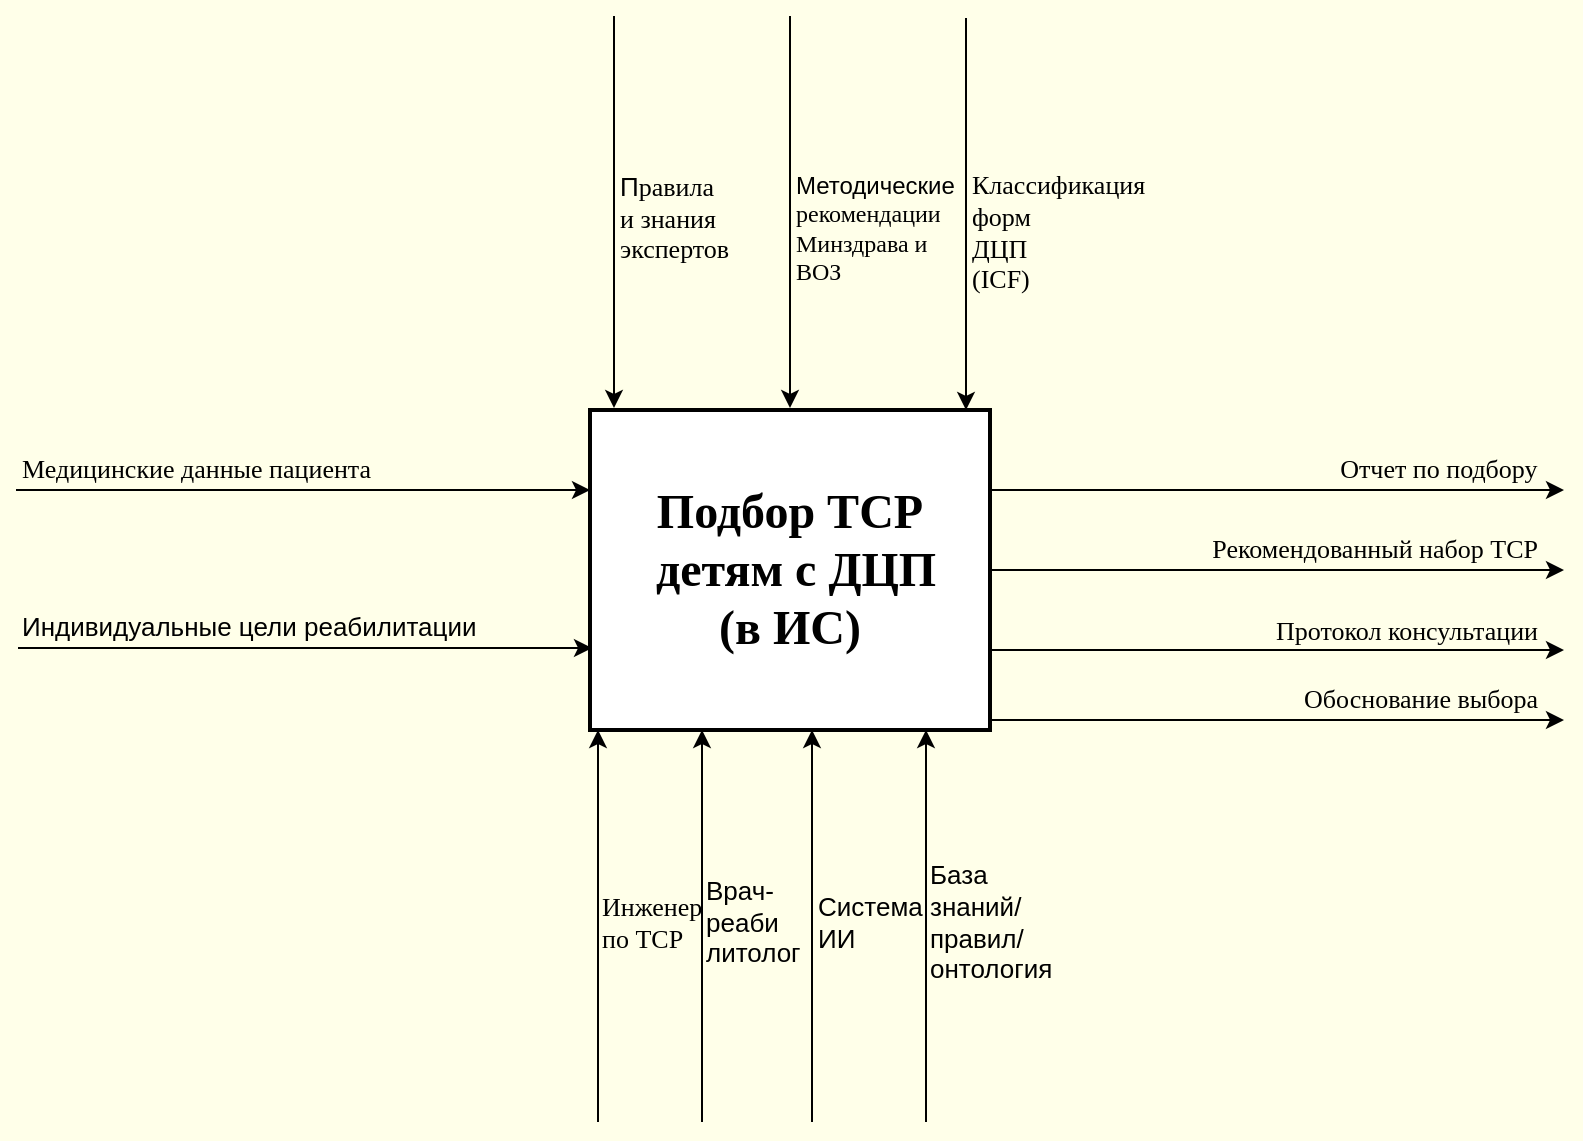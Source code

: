 <mxfile border="50" scale="3" compressed="false" locked="false" version="27.1.4">
  <diagram name="Blank" id="YmL12bMKpDGza6XwsDPr">
    <mxGraphModel dx="1331" dy="571" grid="0" gridSize="10" guides="1" tooltips="1" connect="1" arrows="1" fold="1" page="0" pageScale="1" pageWidth="827" pageHeight="1169" background="light-dark(#ffffe9, #121212)" math="1" shadow="0">
      <root>
        <mxCell id="X5NqExCQtvZxIxQ7pmgY-0" />
        <mxCell id="1" parent="X5NqExCQtvZxIxQ7pmgY-0" />
        <mxCell id="MIAvLR50btDMAMFafLu4-5" style="edgeStyle=orthogonalEdgeStyle;rounded=0;orthogonalLoop=1;jettySize=auto;html=1;exitX=1;exitY=0.75;exitDx=0;exitDy=0;" parent="1" source="MIAvLR50btDMAMFafLu4-6" edge="1">
          <mxGeometry relative="1" as="geometry">
            <mxPoint x="770" y="408" as="targetPoint" />
          </mxGeometry>
        </mxCell>
        <mxCell id="y-ezYGlPpoAGG1hy6tS6-12" style="edgeStyle=orthogonalEdgeStyle;rounded=0;orthogonalLoop=1;jettySize=auto;html=1;exitX=0.75;exitY=1;exitDx=0;exitDy=0;entryX=0.75;entryY=1;entryDx=0;entryDy=0;" parent="1" edge="1">
          <mxGeometry relative="1" as="geometry">
            <mxPoint x="394" y="644" as="sourcePoint" />
            <mxPoint x="394" y="448" as="targetPoint" />
          </mxGeometry>
        </mxCell>
        <mxCell id="MIAvLR50btDMAMFafLu4-6" value="Подбор ТСР&lt;div&gt;&amp;nbsp;детям с ДЦП&lt;/div&gt;&lt;div&gt;(&lt;span style=&quot;background-color: transparent; color: light-dark(rgb(0, 0, 0), rgb(255, 255, 255));&quot;&gt;в ИС)&lt;/span&gt;&lt;/div&gt;" style="rounded=0;whiteSpace=wrap;html=1;fontSize=24;fontStyle=1;strokeWidth=2;fontFamily=Times New Roman;" parent="1" vertex="1">
          <mxGeometry x="283" y="288" width="200" height="160" as="geometry" />
        </mxCell>
        <mxCell id="MIAvLR50btDMAMFafLu4-21" value="&lt;span&gt;Отчет по подбору&amp;nbsp;&lt;/span&gt;" style="text;html=1;align=right;verticalAlign=middle;whiteSpace=wrap;rounded=0;fontSize=13;fontFamily=Times New Roman;" parent="1" vertex="1">
          <mxGeometry x="522" y="307" width="240" height="20" as="geometry" />
        </mxCell>
        <mxCell id="MIAvLR50btDMAMFafLu4-22" value="&lt;span style=&quot;&quot;&gt;Рекомендованный набор ТСР&lt;/span&gt;" style="text;html=1;align=right;verticalAlign=middle;whiteSpace=wrap;rounded=0;fontSize=13;fontFamily=Times New Roman;" parent="1" vertex="1">
          <mxGeometry x="519" y="347" width="240" height="20" as="geometry" />
        </mxCell>
        <mxCell id="MIAvLR50btDMAMFafLu4-23" value="&lt;span&gt;Протокол консультации&lt;/span&gt;" style="text;html=1;align=right;verticalAlign=middle;whiteSpace=wrap;rounded=0;fontSize=13;fontFamily=Times New Roman;" parent="1" vertex="1">
          <mxGeometry x="519" y="388" width="240" height="20" as="geometry" />
        </mxCell>
        <mxCell id="y-ezYGlPpoAGG1hy6tS6-4" style="edgeStyle=orthogonalEdgeStyle;rounded=0;orthogonalLoop=1;jettySize=auto;html=1;exitX=1;exitY=0.75;exitDx=0;exitDy=0;" parent="1" edge="1">
          <mxGeometry relative="1" as="geometry">
            <mxPoint x="284" y="407" as="targetPoint" />
            <mxPoint x="-3" y="407" as="sourcePoint" />
          </mxGeometry>
        </mxCell>
        <mxCell id="y-ezYGlPpoAGG1hy6tS6-5" style="edgeStyle=orthogonalEdgeStyle;rounded=0;orthogonalLoop=1;jettySize=auto;html=1;exitX=1;exitY=0.75;exitDx=0;exitDy=0;" parent="1" edge="1">
          <mxGeometry relative="1" as="geometry">
            <mxPoint x="770" y="368" as="targetPoint" />
            <mxPoint x="483" y="368" as="sourcePoint" />
          </mxGeometry>
        </mxCell>
        <mxCell id="y-ezYGlPpoAGG1hy6tS6-6" style="edgeStyle=orthogonalEdgeStyle;rounded=0;orthogonalLoop=1;jettySize=auto;html=1;exitX=1;exitY=0.75;exitDx=0;exitDy=0;" parent="1" edge="1">
          <mxGeometry relative="1" as="geometry">
            <mxPoint x="283" y="328" as="targetPoint" />
            <mxPoint x="-4" y="328" as="sourcePoint" />
          </mxGeometry>
        </mxCell>
        <mxCell id="y-ezYGlPpoAGG1hy6tS6-7" value="&lt;font&gt;Медицинские данные&amp;nbsp;&lt;/font&gt;&lt;span style=&quot;color: light-dark(rgb(0, 0, 0), rgb(255, 255, 255)); background-color: transparent;&quot;&gt;пациента&lt;/span&gt;" style="text;html=1;align=left;verticalAlign=middle;whiteSpace=wrap;rounded=0;fontSize=13;fontFamily=Times New Roman;" parent="1" vertex="1">
          <mxGeometry x="-3" y="307" width="240" height="20" as="geometry" />
        </mxCell>
        <mxCell id="y-ezYGlPpoAGG1hy6tS6-8" value="&lt;span style=&quot;font-family: Helvetica; text-align: center;&quot;&gt;Индивидуальные цели реабилитации&lt;/span&gt;" style="text;html=1;align=left;verticalAlign=middle;whiteSpace=wrap;rounded=0;fontSize=13;fontFamily=Times New Roman;" parent="1" vertex="1">
          <mxGeometry x="-3" y="386" width="240" height="20" as="geometry" />
        </mxCell>
        <mxCell id="y-ezYGlPpoAGG1hy6tS6-10" style="edgeStyle=orthogonalEdgeStyle;rounded=0;orthogonalLoop=1;jettySize=auto;html=1;exitX=1;exitY=0.75;exitDx=0;exitDy=0;" parent="1" edge="1">
          <mxGeometry relative="1" as="geometry">
            <mxPoint x="770" y="328" as="targetPoint" />
            <mxPoint x="483" y="328" as="sourcePoint" />
          </mxGeometry>
        </mxCell>
        <mxCell id="y-ezYGlPpoAGG1hy6tS6-13" value="&lt;span&gt;Инженер&lt;/span&gt;&lt;div&gt;&lt;span&gt;по ТСР&lt;/span&gt;&lt;/div&gt;" style="text;html=1;align=left;verticalAlign=middle;whiteSpace=wrap;rounded=0;fontFamily=Times New Roman;fontSize=13;" parent="1" vertex="1">
          <mxGeometry x="287" y="529" width="118" height="30" as="geometry" />
        </mxCell>
        <mxCell id="y-ezYGlPpoAGG1hy6tS6-14" style="edgeStyle=orthogonalEdgeStyle;rounded=0;orthogonalLoop=1;jettySize=auto;html=1;exitX=0.75;exitY=1;exitDx=0;exitDy=0;entryX=0.75;entryY=1;entryDx=0;entryDy=0;" parent="1" edge="1">
          <mxGeometry relative="1" as="geometry">
            <mxPoint x="339" y="448" as="targetPoint" />
            <mxPoint x="339" y="644" as="sourcePoint" />
          </mxGeometry>
        </mxCell>
        <mxCell id="y-ezYGlPpoAGG1hy6tS6-16" value="&lt;span style=&quot;font-family: Helvetica; text-align: center;&quot;&gt;Врач-&lt;/span&gt;&lt;div&gt;&lt;span style=&quot;font-family: Helvetica; text-align: center;&quot;&gt;реаби&lt;/span&gt;&lt;div&gt;&lt;span style=&quot;font-family: Helvetica; text-align: center;&quot;&gt;литолог&lt;/span&gt;&lt;/div&gt;&lt;/div&gt;" style="text;html=1;align=left;verticalAlign=middle;whiteSpace=wrap;rounded=0;fontFamily=Times New Roman;fontSize=13;" parent="1" vertex="1">
          <mxGeometry x="339" y="529" width="118" height="30" as="geometry" />
        </mxCell>
        <mxCell id="y-ezYGlPpoAGG1hy6tS6-18" style="edgeStyle=orthogonalEdgeStyle;rounded=0;orthogonalLoop=1;jettySize=auto;html=1;exitX=0.75;exitY=1;exitDx=0;exitDy=0;entryX=0.75;entryY=1;entryDx=0;entryDy=0;" parent="1" edge="1">
          <mxGeometry relative="1" as="geometry">
            <mxPoint x="471" y="288" as="targetPoint" />
            <mxPoint x="471" y="92" as="sourcePoint" />
          </mxGeometry>
        </mxCell>
        <mxCell id="y-ezYGlPpoAGG1hy6tS6-19" style="edgeStyle=orthogonalEdgeStyle;rounded=0;orthogonalLoop=1;jettySize=auto;html=1;exitX=0.75;exitY=1;exitDx=0;exitDy=0;entryX=0.75;entryY=1;entryDx=0;entryDy=0;" parent="1" edge="1">
          <mxGeometry relative="1" as="geometry">
            <mxPoint x="295" y="287" as="targetPoint" />
            <mxPoint x="295" y="91" as="sourcePoint" />
          </mxGeometry>
        </mxCell>
        <mxCell id="y-ezYGlPpoAGG1hy6tS6-20" style="edgeStyle=orthogonalEdgeStyle;rounded=0;orthogonalLoop=1;jettySize=auto;html=1;exitX=0.75;exitY=1;exitDx=0;exitDy=0;entryX=0.75;entryY=1;entryDx=0;entryDy=0;" parent="1" edge="1">
          <mxGeometry relative="1" as="geometry">
            <mxPoint x="383" y="287" as="targetPoint" />
            <mxPoint x="383" y="91" as="sourcePoint" />
          </mxGeometry>
        </mxCell>
        <mxCell id="y-ezYGlPpoAGG1hy6tS6-21" value="&lt;span style=&quot;font-family: Helvetica; text-align: center;&quot;&gt;П&lt;/span&gt;&lt;span style=&quot;color: light-dark(rgb(0, 0, 0), rgb(255, 255, 255)); background-color: transparent; font-family: Times;&quot;&gt;равила&lt;/span&gt;&lt;div&gt;&lt;span style=&quot;color: light-dark(rgb(0, 0, 0), rgb(255, 255, 255)); background-color: transparent; font-family: Times;&quot;&gt;и&amp;nbsp;&lt;/span&gt;&lt;span style=&quot;background-color: transparent; color: light-dark(rgb(0, 0, 0), rgb(255, 255, 255)); font-family: Times;&quot;&gt;знания&lt;/span&gt;&lt;div&gt;&lt;span style=&quot;color: light-dark(rgb(0, 0, 0), rgb(255, 255, 255)); background-color: transparent; font-family: Times;&quot;&gt;экспертов&lt;/span&gt;&lt;/div&gt;&lt;/div&gt;" style="text;html=1;align=left;verticalAlign=middle;whiteSpace=wrap;rounded=0;fontFamily=Times New Roman;fontSize=13;" parent="1" vertex="1">
          <mxGeometry x="296" y="165" width="56" height="54" as="geometry" />
        </mxCell>
        <mxCell id="y-ezYGlPpoAGG1hy6tS6-23" value="&lt;span style=&quot;font-family: Times;&quot;&gt;Классификация форм&lt;/span&gt;&lt;div&gt;&lt;span style=&quot;font-family: Times;&quot;&gt;ДЦП&lt;/span&gt;&lt;/div&gt;&lt;div&gt;&lt;span style=&quot;font-family: Times;&quot;&gt;(ICF)&lt;/span&gt;&lt;/div&gt;" style="text;html=1;align=left;verticalAlign=middle;whiteSpace=wrap;rounded=0;fontFamily=Times New Roman;fontSize=13;" parent="1" vertex="1">
          <mxGeometry x="472" y="162" width="91" height="73" as="geometry" />
        </mxCell>
        <mxCell id="y-ezYGlPpoAGG1hy6tS6-24" value="&lt;span style=&quot;font-family: Helvetica;&quot;&gt;Методические&amp;nbsp;&lt;/span&gt;&lt;div style=&quot;font-family: Helvetica;&quot;&gt;&lt;span style=&quot;font-family: Times; background-color: transparent; color: light-dark(rgb(0, 0, 0), rgb(255, 255, 255));&quot;&gt;рекомендации Минздрава и ВОЗ&lt;/span&gt;&lt;/div&gt;" style="text;html=1;align=left;verticalAlign=middle;whiteSpace=wrap;rounded=0;fontFamily=Times New Roman;fontSize=12;" parent="1" vertex="1">
          <mxGeometry x="384" y="170" width="56" height="54" as="geometry" />
        </mxCell>
        <mxCell id="sQjr3y7nAku8-8PO9bos-1" style="edgeStyle=orthogonalEdgeStyle;rounded=0;orthogonalLoop=1;jettySize=auto;html=1;exitX=0.75;exitY=1;exitDx=0;exitDy=0;entryX=0.75;entryY=1;entryDx=0;entryDy=0;" parent="1" edge="1">
          <mxGeometry relative="1" as="geometry">
            <mxPoint x="287" y="448" as="targetPoint" />
            <mxPoint x="287" y="644" as="sourcePoint" />
          </mxGeometry>
        </mxCell>
        <mxCell id="sQjr3y7nAku8-8PO9bos-2" value="&lt;div style=&quot;&quot;&gt;&lt;span style=&quot;background-color: transparent; color: light-dark(rgb(0, 0, 0), rgb(255, 255, 255));&quot;&gt;&lt;font face=&quot;Helvetica&quot;&gt;Система&lt;/font&gt;&lt;/span&gt;&lt;/div&gt;&lt;div style=&quot;&quot;&gt;&lt;span style=&quot;background-color: transparent; color: light-dark(rgb(0, 0, 0), rgb(255, 255, 255));&quot;&gt;&lt;font face=&quot;Helvetica&quot;&gt;ИИ&lt;/font&gt;&lt;/span&gt;&lt;/div&gt;" style="text;html=1;align=left;verticalAlign=middle;whiteSpace=wrap;rounded=0;fontFamily=Times New Roman;fontSize=13;" parent="1" vertex="1">
          <mxGeometry x="395" y="529" width="57" height="30" as="geometry" />
        </mxCell>
        <mxCell id="0U5wJp_IbpMzN41-wFoW-1" style="edgeStyle=orthogonalEdgeStyle;rounded=0;orthogonalLoop=1;jettySize=auto;html=1;exitX=1;exitY=0.75;exitDx=0;exitDy=0;" edge="1" parent="1">
          <mxGeometry relative="1" as="geometry">
            <mxPoint x="770" y="443" as="targetPoint" />
            <mxPoint x="483" y="443" as="sourcePoint" />
          </mxGeometry>
        </mxCell>
        <mxCell id="0U5wJp_IbpMzN41-wFoW-2" value="&lt;span&gt;Обоснование выбора&lt;/span&gt;" style="text;html=1;align=right;verticalAlign=middle;whiteSpace=wrap;rounded=0;fontSize=13;fontFamily=Times New Roman;" vertex="1" parent="1">
          <mxGeometry x="519" y="422" width="240" height="20" as="geometry" />
        </mxCell>
        <mxCell id="0U5wJp_IbpMzN41-wFoW-3" style="edgeStyle=orthogonalEdgeStyle;rounded=0;orthogonalLoop=1;jettySize=auto;html=1;exitX=0.75;exitY=1;exitDx=0;exitDy=0;entryX=0.75;entryY=1;entryDx=0;entryDy=0;" edge="1" parent="1">
          <mxGeometry relative="1" as="geometry">
            <mxPoint x="451" y="644" as="sourcePoint" />
            <mxPoint x="451" y="448" as="targetPoint" />
          </mxGeometry>
        </mxCell>
        <mxCell id="0U5wJp_IbpMzN41-wFoW-4" value="&lt;div style=&quot;&quot;&gt;&lt;font face=&quot;Helvetica&quot;&gt;База знаний/&lt;/font&gt;&lt;/div&gt;&lt;div style=&quot;&quot;&gt;&lt;span style=&quot;font-family: Helvetica; background-color: transparent; color: light-dark(rgb(0, 0, 0), rgb(255, 255, 255));&quot;&gt;правил/онтология&lt;/span&gt;&lt;/div&gt;" style="text;html=1;align=left;verticalAlign=middle;whiteSpace=wrap;rounded=0;fontFamily=Times New Roman;fontSize=13;" vertex="1" parent="1">
          <mxGeometry x="451" y="529" width="57" height="30" as="geometry" />
        </mxCell>
      </root>
    </mxGraphModel>
  </diagram>
</mxfile>

